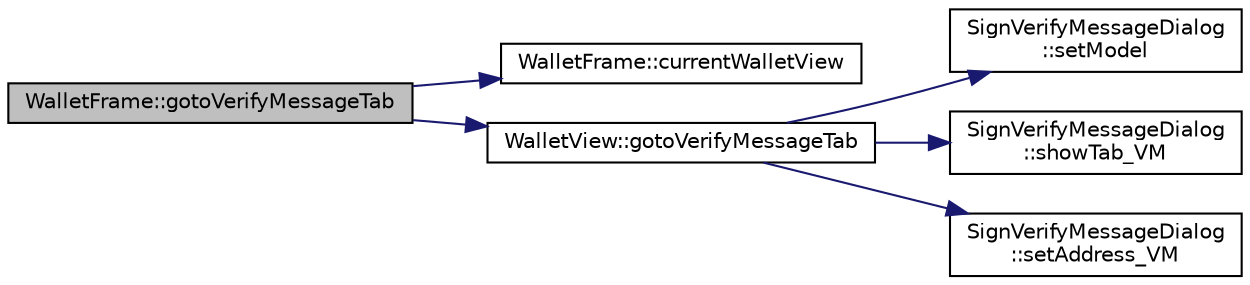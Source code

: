 digraph "WalletFrame::gotoVerifyMessageTab"
{
  edge [fontname="Helvetica",fontsize="10",labelfontname="Helvetica",labelfontsize="10"];
  node [fontname="Helvetica",fontsize="10",shape=record];
  rankdir="LR";
  Node303 [label="WalletFrame::gotoVerifyMessageTab",height=0.2,width=0.4,color="black", fillcolor="grey75", style="filled", fontcolor="black"];
  Node303 -> Node304 [color="midnightblue",fontsize="10",style="solid",fontname="Helvetica"];
  Node304 [label="WalletFrame::currentWalletView",height=0.2,width=0.4,color="black", fillcolor="white", style="filled",URL="$class_wallet_frame.html#a026798332d142b693e4f1820185d3f1c"];
  Node303 -> Node305 [color="midnightblue",fontsize="10",style="solid",fontname="Helvetica"];
  Node305 [label="WalletView::gotoVerifyMessageTab",height=0.2,width=0.4,color="black", fillcolor="white", style="filled",URL="$class_wallet_view.html#a0a23aaaf87d3aec5ae8b1b8320d66796",tooltip="Show Sign/Verify Message dialog and switch to verify message tab. "];
  Node305 -> Node306 [color="midnightblue",fontsize="10",style="solid",fontname="Helvetica"];
  Node306 [label="SignVerifyMessageDialog\l::setModel",height=0.2,width=0.4,color="black", fillcolor="white", style="filled",URL="$class_sign_verify_message_dialog.html#ad1479ca27c2fd7d6fd1160c41660ea84"];
  Node305 -> Node307 [color="midnightblue",fontsize="10",style="solid",fontname="Helvetica"];
  Node307 [label="SignVerifyMessageDialog\l::showTab_VM",height=0.2,width=0.4,color="black", fillcolor="white", style="filled",URL="$class_sign_verify_message_dialog.html#a6db3c37d3f5a3c070daed2c731cc79d5"];
  Node305 -> Node308 [color="midnightblue",fontsize="10",style="solid",fontname="Helvetica"];
  Node308 [label="SignVerifyMessageDialog\l::setAddress_VM",height=0.2,width=0.4,color="black", fillcolor="white", style="filled",URL="$class_sign_verify_message_dialog.html#af30557fd4bc0aa57940d0f20e34c04ec"];
}
